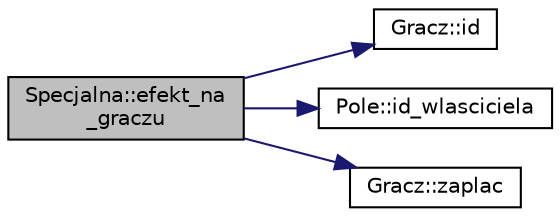 digraph "Specjalna::efekt_na_graczu"
{
 // LATEX_PDF_SIZE
  edge [fontname="Helvetica",fontsize="10",labelfontname="Helvetica",labelfontsize="10"];
  node [fontname="Helvetica",fontsize="10",shape=record];
  rankdir="LR";
  Node1 [label="Specjalna::efekt_na\l_graczu",height=0.2,width=0.4,color="black", fillcolor="grey75", style="filled", fontcolor="black",tooltip=" "];
  Node1 -> Node2 [color="midnightblue",fontsize="10",style="solid",fontname="Helvetica"];
  Node2 [label="Gracz::id",height=0.2,width=0.4,color="black", fillcolor="white", style="filled",URL="$class_gracz.html#a858548ee9ace1ac7acc8a744a34420f8",tooltip=" "];
  Node1 -> Node3 [color="midnightblue",fontsize="10",style="solid",fontname="Helvetica"];
  Node3 [label="Pole::id_wlasciciela",height=0.2,width=0.4,color="black", fillcolor="white", style="filled",URL="$class_pole.html#aaf53712b7dbb3e6c60392bb0f6f7d892",tooltip=" "];
  Node1 -> Node4 [color="midnightblue",fontsize="10",style="solid",fontname="Helvetica"];
  Node4 [label="Gracz::zaplac",height=0.2,width=0.4,color="black", fillcolor="white", style="filled",URL="$class_gracz.html#a18b1e1c55fe64c923060f8d627884002",tooltip=" "];
}
